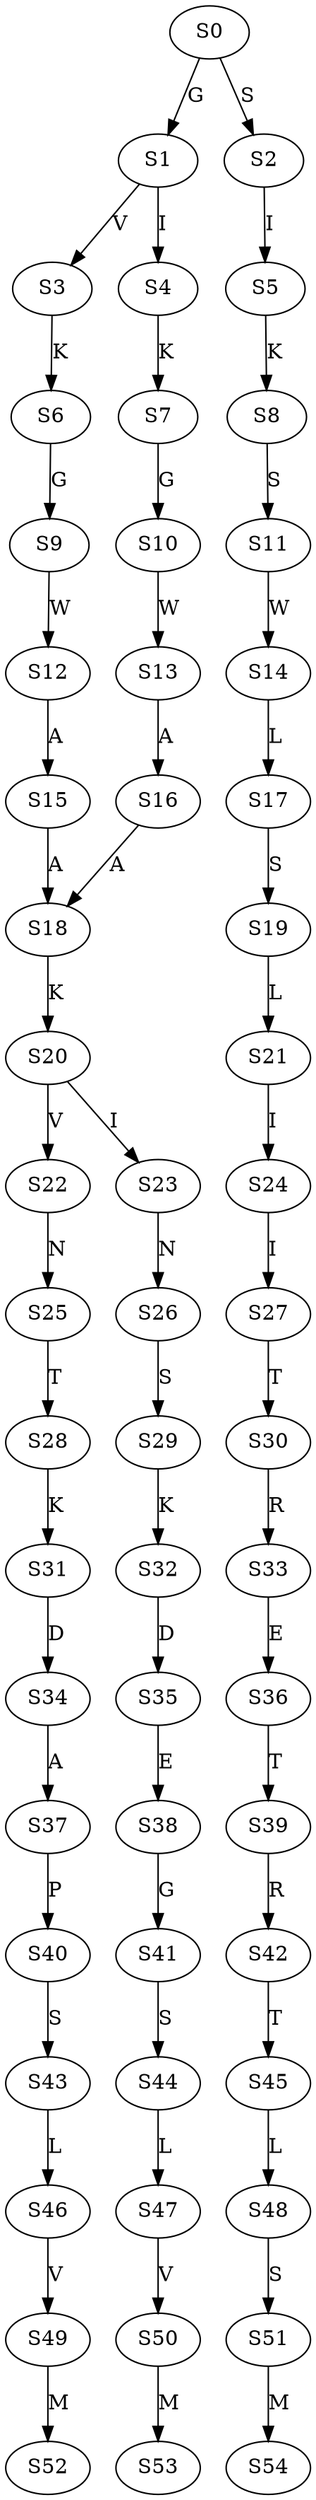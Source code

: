 strict digraph  {
	S0 -> S1 [ label = G ];
	S0 -> S2 [ label = S ];
	S1 -> S3 [ label = V ];
	S1 -> S4 [ label = I ];
	S2 -> S5 [ label = I ];
	S3 -> S6 [ label = K ];
	S4 -> S7 [ label = K ];
	S5 -> S8 [ label = K ];
	S6 -> S9 [ label = G ];
	S7 -> S10 [ label = G ];
	S8 -> S11 [ label = S ];
	S9 -> S12 [ label = W ];
	S10 -> S13 [ label = W ];
	S11 -> S14 [ label = W ];
	S12 -> S15 [ label = A ];
	S13 -> S16 [ label = A ];
	S14 -> S17 [ label = L ];
	S15 -> S18 [ label = A ];
	S16 -> S18 [ label = A ];
	S17 -> S19 [ label = S ];
	S18 -> S20 [ label = K ];
	S19 -> S21 [ label = L ];
	S20 -> S22 [ label = V ];
	S20 -> S23 [ label = I ];
	S21 -> S24 [ label = I ];
	S22 -> S25 [ label = N ];
	S23 -> S26 [ label = N ];
	S24 -> S27 [ label = I ];
	S25 -> S28 [ label = T ];
	S26 -> S29 [ label = S ];
	S27 -> S30 [ label = T ];
	S28 -> S31 [ label = K ];
	S29 -> S32 [ label = K ];
	S30 -> S33 [ label = R ];
	S31 -> S34 [ label = D ];
	S32 -> S35 [ label = D ];
	S33 -> S36 [ label = E ];
	S34 -> S37 [ label = A ];
	S35 -> S38 [ label = E ];
	S36 -> S39 [ label = T ];
	S37 -> S40 [ label = P ];
	S38 -> S41 [ label = G ];
	S39 -> S42 [ label = R ];
	S40 -> S43 [ label = S ];
	S41 -> S44 [ label = S ];
	S42 -> S45 [ label = T ];
	S43 -> S46 [ label = L ];
	S44 -> S47 [ label = L ];
	S45 -> S48 [ label = L ];
	S46 -> S49 [ label = V ];
	S47 -> S50 [ label = V ];
	S48 -> S51 [ label = S ];
	S49 -> S52 [ label = M ];
	S50 -> S53 [ label = M ];
	S51 -> S54 [ label = M ];
}
